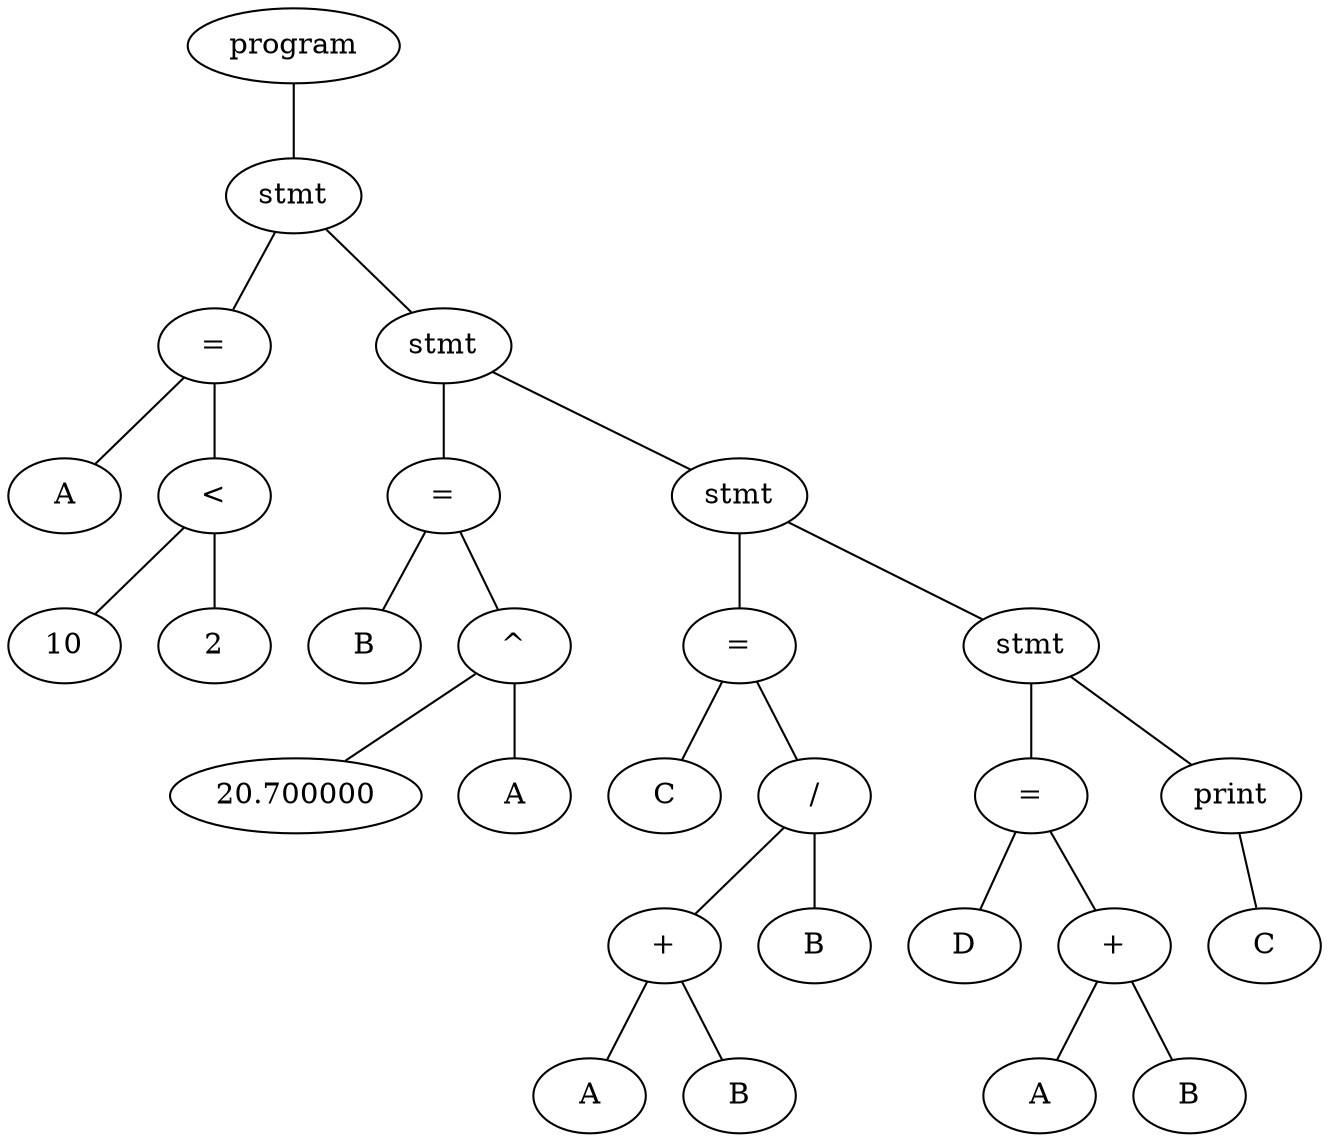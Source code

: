 graph G {
    N28[label="program"];
    N27[label="stmt"];
    N3[label="="];
    N4[label="A"];
    N3 -- N4;
    N2[label="<"];
    N0[label="10"];
    N2 -- N0;
    N1[label="2"];
    N2 -- N1;
    N3 -- N2;
    N27 -- N3;
    N26[label="stmt"];
    N8[label="="];
    N9[label="B"];
    N8 -- N9;
    N7[label="^"];
    N5[label="20.700000"];
    N7 -- N5;
    N6[label="A"];
    N7 -- N6;
    N8 -- N7;
    N26 -- N8;
    N25[label="stmt"];
    N15[label="="];
    N16[label="C"];
    N15 -- N16;
    N14[label="/"];
    N12[label="+"];
    N10[label="A"];
    N12 -- N10;
    N11[label="B"];
    N12 -- N11;
    N14 -- N12;
    N13[label="B"];
    N14 -- N13;
    N15 -- N14;
    N25 -- N15;
    N24[label="stmt"];
    N20[label="="];
    N21[label="D"];
    N20 -- N21;
    N19[label="+"];
    N17[label="A"];
    N19 -- N17;
    N18[label="B"];
    N19 -- N18;
    N20 -- N19;
    N24 -- N20;
    N23[label="print"];
    N22[label="C"];
    N23 -- N22;
    N24 -- N23;
    N25 -- N24;
    N26 -- N25;
    N27 -- N26;
    N28 -- N27;
}